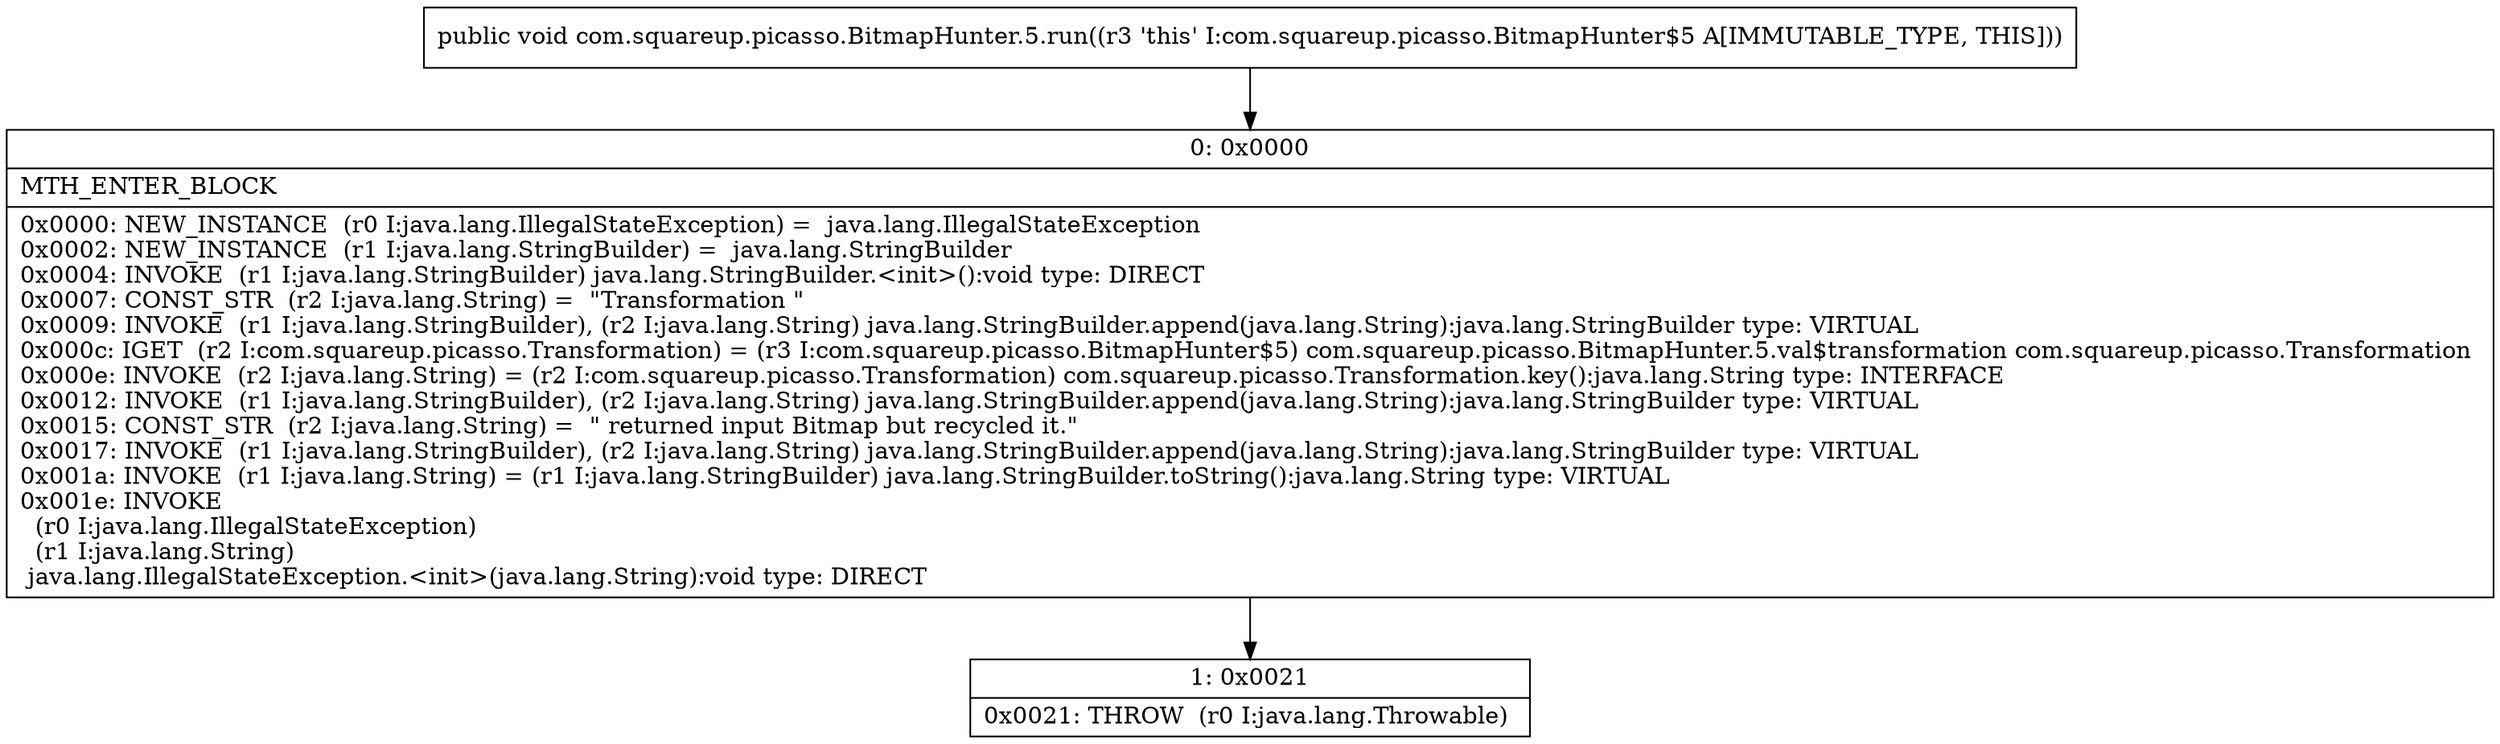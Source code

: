 digraph "CFG forcom.squareup.picasso.BitmapHunter.5.run()V" {
Node_0 [shape=record,label="{0\:\ 0x0000|MTH_ENTER_BLOCK\l|0x0000: NEW_INSTANCE  (r0 I:java.lang.IllegalStateException) =  java.lang.IllegalStateException \l0x0002: NEW_INSTANCE  (r1 I:java.lang.StringBuilder) =  java.lang.StringBuilder \l0x0004: INVOKE  (r1 I:java.lang.StringBuilder) java.lang.StringBuilder.\<init\>():void type: DIRECT \l0x0007: CONST_STR  (r2 I:java.lang.String) =  \"Transformation \" \l0x0009: INVOKE  (r1 I:java.lang.StringBuilder), (r2 I:java.lang.String) java.lang.StringBuilder.append(java.lang.String):java.lang.StringBuilder type: VIRTUAL \l0x000c: IGET  (r2 I:com.squareup.picasso.Transformation) = (r3 I:com.squareup.picasso.BitmapHunter$5) com.squareup.picasso.BitmapHunter.5.val$transformation com.squareup.picasso.Transformation \l0x000e: INVOKE  (r2 I:java.lang.String) = (r2 I:com.squareup.picasso.Transformation) com.squareup.picasso.Transformation.key():java.lang.String type: INTERFACE \l0x0012: INVOKE  (r1 I:java.lang.StringBuilder), (r2 I:java.lang.String) java.lang.StringBuilder.append(java.lang.String):java.lang.StringBuilder type: VIRTUAL \l0x0015: CONST_STR  (r2 I:java.lang.String) =  \" returned input Bitmap but recycled it.\" \l0x0017: INVOKE  (r1 I:java.lang.StringBuilder), (r2 I:java.lang.String) java.lang.StringBuilder.append(java.lang.String):java.lang.StringBuilder type: VIRTUAL \l0x001a: INVOKE  (r1 I:java.lang.String) = (r1 I:java.lang.StringBuilder) java.lang.StringBuilder.toString():java.lang.String type: VIRTUAL \l0x001e: INVOKE  \l  (r0 I:java.lang.IllegalStateException)\l  (r1 I:java.lang.String)\l java.lang.IllegalStateException.\<init\>(java.lang.String):void type: DIRECT \l}"];
Node_1 [shape=record,label="{1\:\ 0x0021|0x0021: THROW  (r0 I:java.lang.Throwable) \l}"];
MethodNode[shape=record,label="{public void com.squareup.picasso.BitmapHunter.5.run((r3 'this' I:com.squareup.picasso.BitmapHunter$5 A[IMMUTABLE_TYPE, THIS])) }"];
MethodNode -> Node_0;
Node_0 -> Node_1;
}

